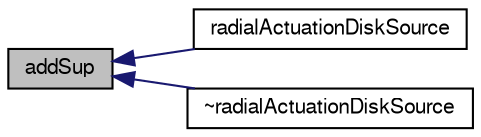 digraph "addSup"
{
  bgcolor="transparent";
  edge [fontname="FreeSans",fontsize="10",labelfontname="FreeSans",labelfontsize="10"];
  node [fontname="FreeSans",fontsize="10",shape=record];
  rankdir="LR";
  Node325 [label="addSup",height=0.2,width=0.4,color="black", fillcolor="grey75", style="filled", fontcolor="black"];
  Node325 -> Node326 [dir="back",color="midnightblue",fontsize="10",style="solid",fontname="FreeSans"];
  Node326 [label="radialActuationDiskSource",height=0.2,width=0.4,color="black",URL="$a23478.html#a0a643acaa0b1c84ea651f4a11e659d7b",tooltip="Construct from components. "];
  Node325 -> Node327 [dir="back",color="midnightblue",fontsize="10",style="solid",fontname="FreeSans"];
  Node327 [label="~radialActuationDiskSource",height=0.2,width=0.4,color="black",URL="$a23478.html#ab89babd15acd903bd929b3a3909efb61",tooltip="Destructor. "];
}
